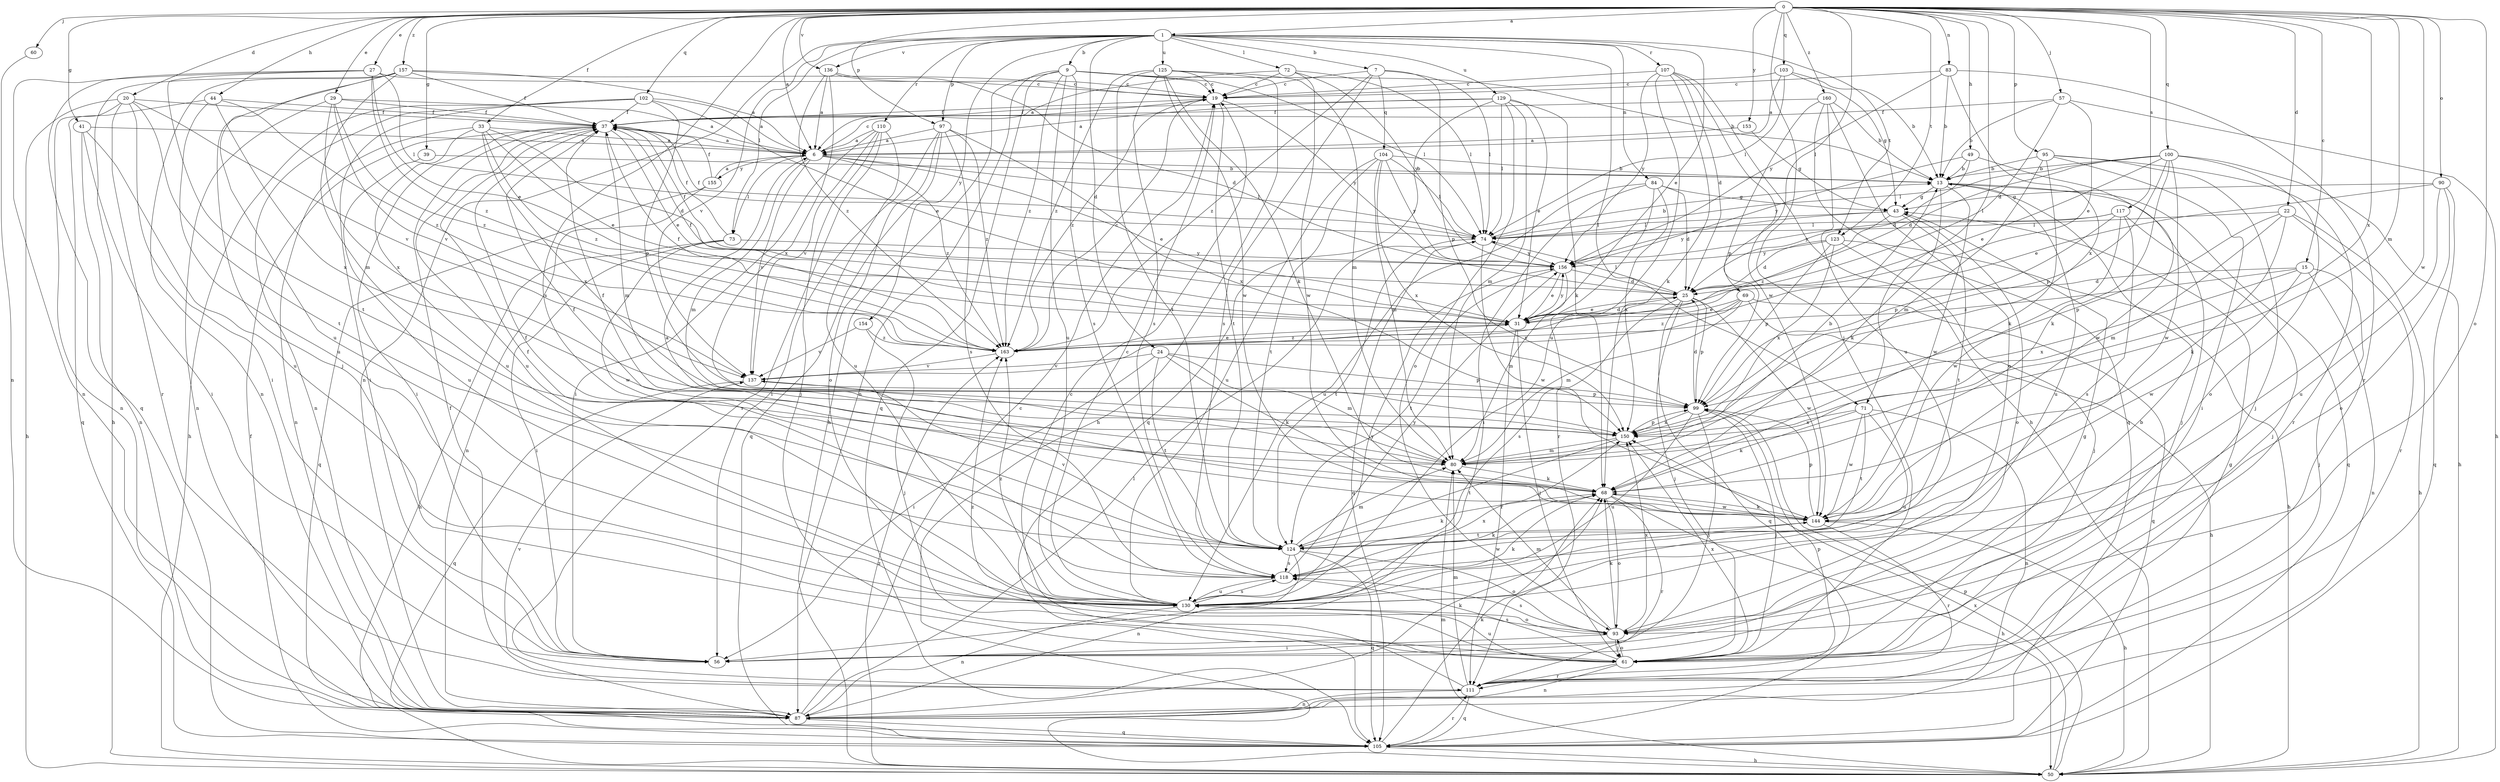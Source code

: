 strict digraph  {
0;
1;
6;
7;
9;
13;
15;
19;
20;
22;
24;
25;
27;
29;
31;
33;
37;
39;
41;
43;
44;
49;
50;
56;
57;
60;
61;
68;
69;
71;
72;
73;
74;
80;
83;
84;
87;
90;
93;
95;
97;
99;
100;
102;
103;
104;
105;
107;
110;
111;
117;
118;
123;
124;
125;
129;
130;
136;
137;
144;
150;
153;
154;
155;
156;
157;
160;
163;
0 -> 1  [label=a];
0 -> 6  [label=a];
0 -> 15  [label=c];
0 -> 20  [label=d];
0 -> 22  [label=d];
0 -> 27  [label=e];
0 -> 29  [label=e];
0 -> 33  [label=f];
0 -> 39  [label=g];
0 -> 41  [label=g];
0 -> 44  [label=h];
0 -> 49  [label=h];
0 -> 57  [label=j];
0 -> 60  [label=j];
0 -> 61  [label=j];
0 -> 69  [label=l];
0 -> 71  [label=l];
0 -> 80  [label=m];
0 -> 83  [label=n];
0 -> 90  [label=o];
0 -> 93  [label=o];
0 -> 95  [label=p];
0 -> 97  [label=p];
0 -> 100  [label=q];
0 -> 102  [label=q];
0 -> 103  [label=q];
0 -> 117  [label=s];
0 -> 118  [label=s];
0 -> 123  [label=t];
0 -> 136  [label=v];
0 -> 144  [label=w];
0 -> 150  [label=x];
0 -> 153  [label=y];
0 -> 157  [label=z];
0 -> 160  [label=z];
1 -> 7  [label=b];
1 -> 9  [label=b];
1 -> 24  [label=d];
1 -> 31  [label=e];
1 -> 71  [label=l];
1 -> 72  [label=l];
1 -> 73  [label=l];
1 -> 84  [label=n];
1 -> 87  [label=n];
1 -> 97  [label=p];
1 -> 107  [label=r];
1 -> 110  [label=r];
1 -> 123  [label=t];
1 -> 125  [label=u];
1 -> 129  [label=u];
1 -> 136  [label=v];
1 -> 137  [label=v];
1 -> 154  [label=y];
6 -> 13  [label=b];
6 -> 19  [label=c];
6 -> 31  [label=e];
6 -> 73  [label=l];
6 -> 74  [label=l];
6 -> 80  [label=m];
6 -> 137  [label=v];
6 -> 155  [label=y];
6 -> 163  [label=z];
7 -> 19  [label=c];
7 -> 74  [label=l];
7 -> 99  [label=p];
7 -> 104  [label=q];
7 -> 118  [label=s];
7 -> 163  [label=z];
9 -> 13  [label=b];
9 -> 19  [label=c];
9 -> 50  [label=h];
9 -> 74  [label=l];
9 -> 87  [label=n];
9 -> 105  [label=q];
9 -> 118  [label=s];
9 -> 130  [label=u];
9 -> 163  [label=z];
13 -> 43  [label=g];
13 -> 61  [label=j];
13 -> 68  [label=k];
13 -> 105  [label=q];
13 -> 130  [label=u];
13 -> 144  [label=w];
15 -> 25  [label=d];
15 -> 61  [label=j];
15 -> 87  [label=n];
15 -> 144  [label=w];
15 -> 150  [label=x];
15 -> 163  [label=z];
19 -> 37  [label=f];
19 -> 124  [label=t];
19 -> 156  [label=y];
19 -> 163  [label=z];
20 -> 37  [label=f];
20 -> 50  [label=h];
20 -> 56  [label=i];
20 -> 87  [label=n];
20 -> 111  [label=r];
20 -> 124  [label=t];
20 -> 137  [label=v];
22 -> 50  [label=h];
22 -> 68  [label=k];
22 -> 74  [label=l];
22 -> 80  [label=m];
22 -> 99  [label=p];
22 -> 111  [label=r];
24 -> 56  [label=i];
24 -> 68  [label=k];
24 -> 80  [label=m];
24 -> 99  [label=p];
24 -> 124  [label=t];
24 -> 137  [label=v];
25 -> 31  [label=e];
25 -> 61  [label=j];
25 -> 74  [label=l];
25 -> 99  [label=p];
25 -> 105  [label=q];
25 -> 118  [label=s];
25 -> 144  [label=w];
27 -> 19  [label=c];
27 -> 31  [label=e];
27 -> 74  [label=l];
27 -> 87  [label=n];
27 -> 105  [label=q];
27 -> 124  [label=t];
27 -> 163  [label=z];
29 -> 6  [label=a];
29 -> 37  [label=f];
29 -> 87  [label=n];
29 -> 137  [label=v];
29 -> 150  [label=x];
29 -> 163  [label=z];
31 -> 25  [label=d];
31 -> 37  [label=f];
31 -> 61  [label=j];
31 -> 111  [label=r];
31 -> 156  [label=y];
31 -> 163  [label=z];
33 -> 6  [label=a];
33 -> 25  [label=d];
33 -> 31  [label=e];
33 -> 87  [label=n];
33 -> 130  [label=u];
33 -> 150  [label=x];
33 -> 163  [label=z];
37 -> 6  [label=a];
37 -> 31  [label=e];
37 -> 56  [label=i];
37 -> 80  [label=m];
37 -> 130  [label=u];
39 -> 13  [label=b];
39 -> 130  [label=u];
41 -> 6  [label=a];
41 -> 56  [label=i];
41 -> 87  [label=n];
41 -> 130  [label=u];
43 -> 74  [label=l];
43 -> 93  [label=o];
43 -> 124  [label=t];
43 -> 156  [label=y];
43 -> 163  [label=z];
44 -> 37  [label=f];
44 -> 105  [label=q];
44 -> 130  [label=u];
44 -> 150  [label=x];
44 -> 163  [label=z];
49 -> 13  [label=b];
49 -> 25  [label=d];
49 -> 144  [label=w];
49 -> 156  [label=y];
50 -> 80  [label=m];
50 -> 99  [label=p];
50 -> 150  [label=x];
50 -> 163  [label=z];
56 -> 13  [label=b];
57 -> 13  [label=b];
57 -> 25  [label=d];
57 -> 31  [label=e];
57 -> 37  [label=f];
57 -> 50  [label=h];
60 -> 87  [label=n];
61 -> 43  [label=g];
61 -> 87  [label=n];
61 -> 93  [label=o];
61 -> 111  [label=r];
61 -> 118  [label=s];
61 -> 130  [label=u];
61 -> 150  [label=x];
61 -> 163  [label=z];
68 -> 37  [label=f];
68 -> 50  [label=h];
68 -> 93  [label=o];
68 -> 111  [label=r];
68 -> 144  [label=w];
69 -> 31  [label=e];
69 -> 50  [label=h];
69 -> 80  [label=m];
69 -> 105  [label=q];
69 -> 137  [label=v];
69 -> 163  [label=z];
71 -> 68  [label=k];
71 -> 87  [label=n];
71 -> 124  [label=t];
71 -> 130  [label=u];
71 -> 144  [label=w];
71 -> 150  [label=x];
72 -> 6  [label=a];
72 -> 19  [label=c];
72 -> 74  [label=l];
72 -> 144  [label=w];
72 -> 156  [label=y];
73 -> 37  [label=f];
73 -> 50  [label=h];
73 -> 56  [label=i];
73 -> 144  [label=w];
73 -> 156  [label=y];
74 -> 13  [label=b];
74 -> 37  [label=f];
74 -> 105  [label=q];
74 -> 124  [label=t];
74 -> 144  [label=w];
74 -> 156  [label=y];
80 -> 13  [label=b];
80 -> 37  [label=f];
80 -> 68  [label=k];
83 -> 13  [label=b];
83 -> 19  [label=c];
83 -> 111  [label=r];
83 -> 150  [label=x];
83 -> 156  [label=y];
84 -> 25  [label=d];
84 -> 43  [label=g];
84 -> 56  [label=i];
84 -> 111  [label=r];
84 -> 130  [label=u];
84 -> 150  [label=x];
87 -> 19  [label=c];
87 -> 43  [label=g];
87 -> 68  [label=k];
87 -> 74  [label=l];
87 -> 105  [label=q];
87 -> 137  [label=v];
90 -> 31  [label=e];
90 -> 43  [label=g];
90 -> 93  [label=o];
90 -> 105  [label=q];
90 -> 130  [label=u];
93 -> 56  [label=i];
93 -> 61  [label=j];
93 -> 68  [label=k];
93 -> 80  [label=m];
93 -> 118  [label=s];
93 -> 150  [label=x];
95 -> 13  [label=b];
95 -> 56  [label=i];
95 -> 61  [label=j];
95 -> 68  [label=k];
95 -> 80  [label=m];
95 -> 111  [label=r];
97 -> 6  [label=a];
97 -> 56  [label=i];
97 -> 93  [label=o];
97 -> 105  [label=q];
97 -> 118  [label=s];
97 -> 150  [label=x];
97 -> 163  [label=z];
99 -> 25  [label=d];
99 -> 56  [label=i];
99 -> 61  [label=j];
99 -> 130  [label=u];
99 -> 150  [label=x];
100 -> 13  [label=b];
100 -> 25  [label=d];
100 -> 31  [label=e];
100 -> 50  [label=h];
100 -> 68  [label=k];
100 -> 74  [label=l];
100 -> 93  [label=o];
100 -> 99  [label=p];
100 -> 144  [label=w];
102 -> 6  [label=a];
102 -> 31  [label=e];
102 -> 37  [label=f];
102 -> 50  [label=h];
102 -> 56  [label=i];
102 -> 87  [label=n];
102 -> 99  [label=p];
103 -> 6  [label=a];
103 -> 13  [label=b];
103 -> 19  [label=c];
103 -> 43  [label=g];
103 -> 74  [label=l];
104 -> 13  [label=b];
104 -> 74  [label=l];
104 -> 80  [label=m];
104 -> 124  [label=t];
104 -> 130  [label=u];
104 -> 150  [label=x];
104 -> 156  [label=y];
105 -> 37  [label=f];
105 -> 50  [label=h];
105 -> 68  [label=k];
105 -> 111  [label=r];
107 -> 19  [label=c];
107 -> 25  [label=d];
107 -> 50  [label=h];
107 -> 68  [label=k];
107 -> 130  [label=u];
107 -> 144  [label=w];
107 -> 156  [label=y];
110 -> 6  [label=a];
110 -> 56  [label=i];
110 -> 61  [label=j];
110 -> 111  [label=r];
110 -> 130  [label=u];
110 -> 137  [label=v];
111 -> 19  [label=c];
111 -> 37  [label=f];
111 -> 80  [label=m];
111 -> 87  [label=n];
111 -> 99  [label=p];
111 -> 105  [label=q];
117 -> 61  [label=j];
117 -> 74  [label=l];
117 -> 99  [label=p];
117 -> 118  [label=s];
117 -> 144  [label=w];
117 -> 156  [label=y];
118 -> 37  [label=f];
118 -> 68  [label=k];
118 -> 130  [label=u];
118 -> 144  [label=w];
118 -> 156  [label=y];
123 -> 25  [label=d];
123 -> 50  [label=h];
123 -> 61  [label=j];
123 -> 99  [label=p];
123 -> 150  [label=x];
123 -> 156  [label=y];
124 -> 37  [label=f];
124 -> 68  [label=k];
124 -> 80  [label=m];
124 -> 87  [label=n];
124 -> 93  [label=o];
124 -> 105  [label=q];
124 -> 118  [label=s];
124 -> 137  [label=v];
125 -> 19  [label=c];
125 -> 50  [label=h];
125 -> 68  [label=k];
125 -> 80  [label=m];
125 -> 118  [label=s];
125 -> 124  [label=t];
125 -> 144  [label=w];
125 -> 163  [label=z];
129 -> 6  [label=a];
129 -> 31  [label=e];
129 -> 37  [label=f];
129 -> 68  [label=k];
129 -> 74  [label=l];
129 -> 80  [label=m];
129 -> 93  [label=o];
129 -> 105  [label=q];
130 -> 19  [label=c];
130 -> 68  [label=k];
130 -> 87  [label=n];
130 -> 93  [label=o];
130 -> 118  [label=s];
130 -> 150  [label=x];
130 -> 156  [label=y];
130 -> 163  [label=z];
136 -> 6  [label=a];
136 -> 19  [label=c];
136 -> 25  [label=d];
136 -> 150  [label=x];
136 -> 163  [label=z];
137 -> 99  [label=p];
137 -> 105  [label=q];
144 -> 6  [label=a];
144 -> 50  [label=h];
144 -> 68  [label=k];
144 -> 99  [label=p];
144 -> 111  [label=r];
144 -> 124  [label=t];
150 -> 80  [label=m];
150 -> 99  [label=p];
150 -> 124  [label=t];
153 -> 6  [label=a];
153 -> 43  [label=g];
154 -> 61  [label=j];
154 -> 137  [label=v];
154 -> 163  [label=z];
155 -> 6  [label=a];
155 -> 37  [label=f];
155 -> 87  [label=n];
155 -> 105  [label=q];
156 -> 25  [label=d];
156 -> 31  [label=e];
156 -> 37  [label=f];
156 -> 80  [label=m];
156 -> 124  [label=t];
157 -> 6  [label=a];
157 -> 19  [label=c];
157 -> 37  [label=f];
157 -> 50  [label=h];
157 -> 61  [label=j];
157 -> 80  [label=m];
157 -> 87  [label=n];
157 -> 130  [label=u];
160 -> 13  [label=b];
160 -> 37  [label=f];
160 -> 93  [label=o];
160 -> 99  [label=p];
160 -> 105  [label=q];
160 -> 130  [label=u];
163 -> 19  [label=c];
163 -> 31  [label=e];
163 -> 37  [label=f];
163 -> 137  [label=v];
}
